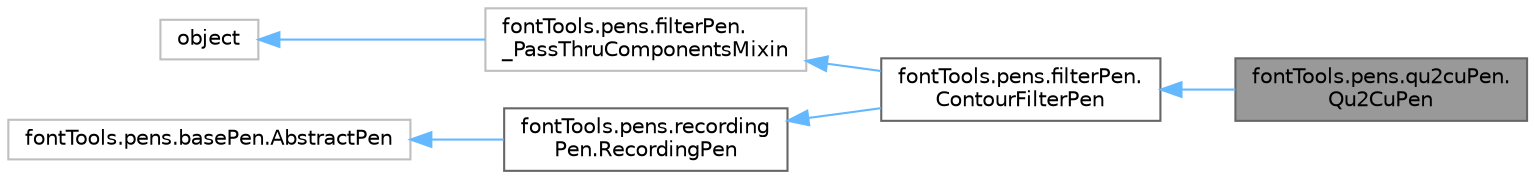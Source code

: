 digraph "fontTools.pens.qu2cuPen.Qu2CuPen"
{
 // LATEX_PDF_SIZE
  bgcolor="transparent";
  edge [fontname=Helvetica,fontsize=10,labelfontname=Helvetica,labelfontsize=10];
  node [fontname=Helvetica,fontsize=10,shape=box,height=0.2,width=0.4];
  rankdir="LR";
  Node1 [id="Node000001",label="fontTools.pens.qu2cuPen.\lQu2CuPen",height=0.2,width=0.4,color="gray40", fillcolor="grey60", style="filled", fontcolor="black",tooltip=" "];
  Node2 -> Node1 [id="edge6_Node000001_Node000002",dir="back",color="steelblue1",style="solid",tooltip=" "];
  Node2 [id="Node000002",label="fontTools.pens.filterPen.\lContourFilterPen",height=0.2,width=0.4,color="gray40", fillcolor="white", style="filled",URL="$d6/db0/classfontTools_1_1pens_1_1filterPen_1_1ContourFilterPen.html",tooltip=" "];
  Node3 -> Node2 [id="edge7_Node000002_Node000003",dir="back",color="steelblue1",style="solid",tooltip=" "];
  Node3 [id="Node000003",label="fontTools.pens.filterPen.\l_PassThruComponentsMixin",height=0.2,width=0.4,color="grey75", fillcolor="white", style="filled",URL="$d6/dcf/classfontTools_1_1pens_1_1filterPen_1_1__PassThruComponentsMixin.html",tooltip=" "];
  Node4 -> Node3 [id="edge8_Node000003_Node000004",dir="back",color="steelblue1",style="solid",tooltip=" "];
  Node4 [id="Node000004",label="object",height=0.2,width=0.4,color="grey75", fillcolor="white", style="filled",tooltip=" "];
  Node5 -> Node2 [id="edge9_Node000002_Node000005",dir="back",color="steelblue1",style="solid",tooltip=" "];
  Node5 [id="Node000005",label="fontTools.pens.recording\lPen.RecordingPen",height=0.2,width=0.4,color="gray40", fillcolor="white", style="filled",URL="$d6/d45/classfontTools_1_1pens_1_1recordingPen_1_1RecordingPen.html",tooltip=" "];
  Node6 -> Node5 [id="edge10_Node000005_Node000006",dir="back",color="steelblue1",style="solid",tooltip=" "];
  Node6 [id="Node000006",label="fontTools.pens.basePen.AbstractPen",height=0.2,width=0.4,color="grey75", fillcolor="white", style="filled",URL="$d4/d8e/classfontTools_1_1pens_1_1basePen_1_1AbstractPen.html",tooltip=" "];
}

